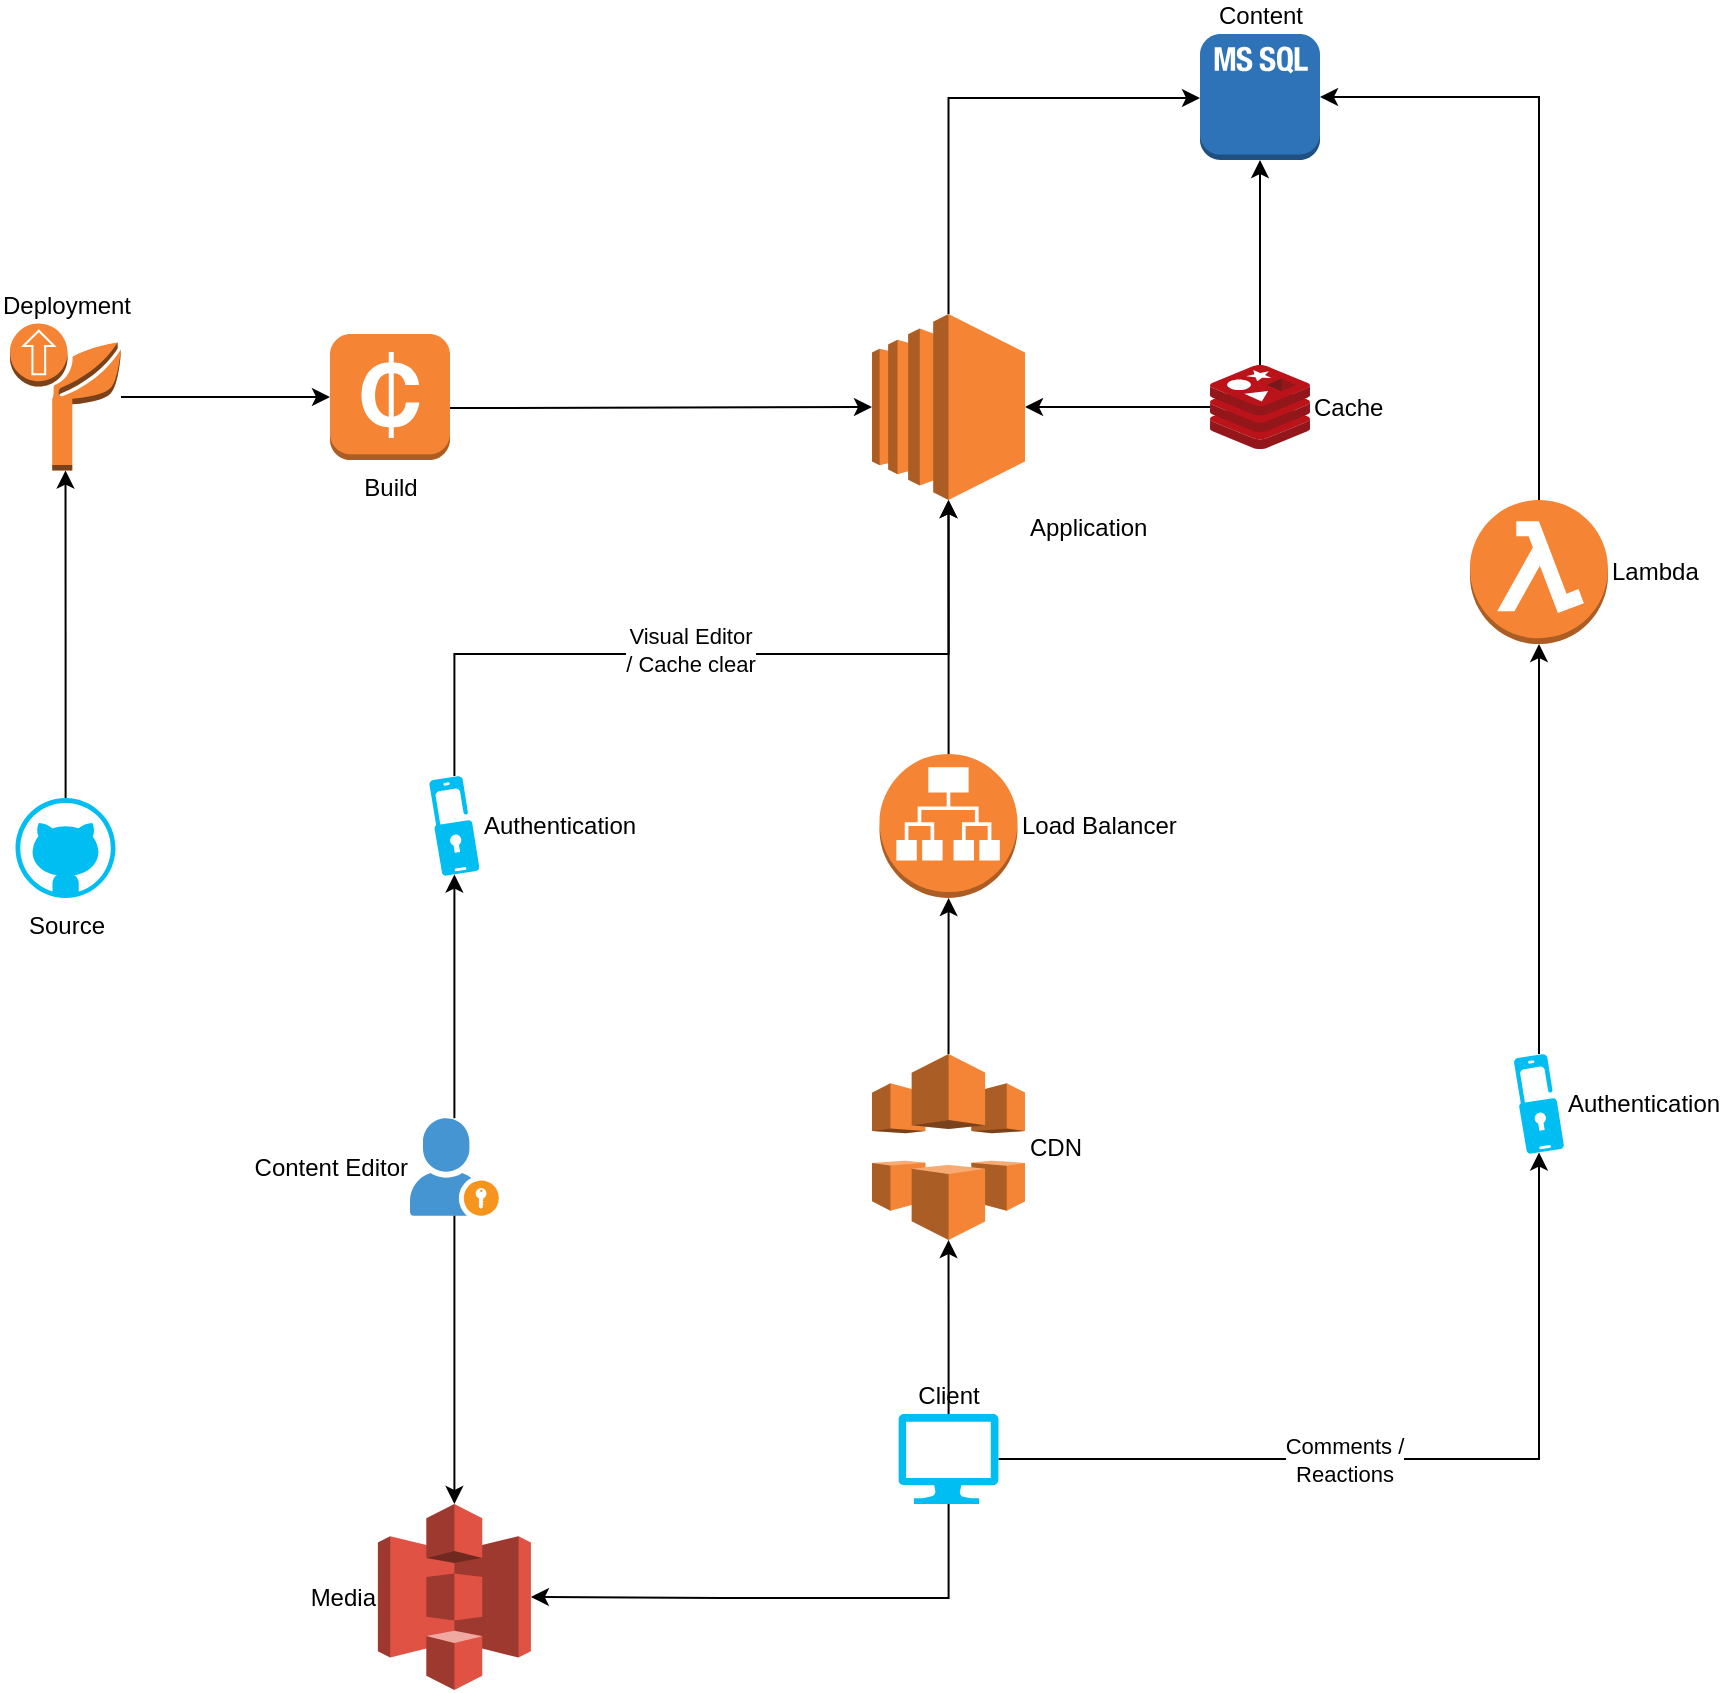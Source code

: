 <mxfile version="22.1.21" type="github">
  <diagram name="Page-1" id="aaaa8250-4180-3840-79b5-4cada1eebb92">
    <mxGraphModel dx="2924" dy="1121" grid="1" gridSize="10" guides="1" tooltips="1" connect="1" arrows="1" fold="1" page="1" pageScale="1" pageWidth="850" pageHeight="1100" background="none" math="0" shadow="0">
      <root>
        <mxCell id="0" />
        <mxCell id="1" parent="0" />
        <mxCell id="64R8TixSoIScUBKTJMOt-53" style="edgeStyle=orthogonalEdgeStyle;rounded=0;orthogonalLoop=1;jettySize=auto;html=1;" edge="1" parent="1" source="64R8TixSoIScUBKTJMOt-3" target="64R8TixSoIScUBKTJMOt-10">
          <mxGeometry relative="1" as="geometry">
            <Array as="points">
              <mxPoint x="389" y="212" />
            </Array>
          </mxGeometry>
        </mxCell>
        <mxCell id="64R8TixSoIScUBKTJMOt-61" style="edgeStyle=orthogonalEdgeStyle;rounded=0;orthogonalLoop=1;jettySize=auto;html=1;startArrow=classic;startFill=1;endArrow=none;endFill=0;" edge="1" parent="1" source="64R8TixSoIScUBKTJMOt-3" target="64R8TixSoIScUBKTJMOt-59">
          <mxGeometry relative="1" as="geometry" />
        </mxCell>
        <mxCell id="64R8TixSoIScUBKTJMOt-3" value="Application" style="outlineConnect=0;dashed=0;verticalLabelPosition=bottom;verticalAlign=top;align=left;html=1;shape=mxgraph.aws3.ec2;fillColor=#F58534;gradientColor=none;labelPosition=right;" vertex="1" parent="1">
          <mxGeometry x="351" y="320" width="76.5" height="93" as="geometry" />
        </mxCell>
        <mxCell id="64R8TixSoIScUBKTJMOt-6" value="Deployment" style="outlineConnect=0;dashed=0;verticalLabelPosition=top;verticalAlign=bottom;align=center;html=1;shape=mxgraph.aws3.deployment;fillColor=#F58534;gradientColor=none;labelPosition=center;" vertex="1" parent="1">
          <mxGeometry x="-80" y="324.75" width="55.5" height="73.5" as="geometry" />
        </mxCell>
        <mxCell id="64R8TixSoIScUBKTJMOt-7" value="Lambda" style="outlineConnect=0;dashed=0;verticalLabelPosition=middle;verticalAlign=middle;align=left;html=1;shape=mxgraph.aws3.lambda_function;fillColor=#F58534;gradientColor=none;labelPosition=right;" vertex="1" parent="1">
          <mxGeometry x="650" y="413" width="69" height="72" as="geometry" />
        </mxCell>
        <mxCell id="64R8TixSoIScUBKTJMOt-15" style="edgeStyle=orthogonalEdgeStyle;rounded=0;orthogonalLoop=1;jettySize=auto;html=1;" edge="1" parent="1" source="64R8TixSoIScUBKTJMOt-8" target="64R8TixSoIScUBKTJMOt-3">
          <mxGeometry relative="1" as="geometry" />
        </mxCell>
        <mxCell id="64R8TixSoIScUBKTJMOt-19" style="edgeStyle=orthogonalEdgeStyle;rounded=0;orthogonalLoop=1;jettySize=auto;html=1;startArrow=classic;startFill=1;endArrow=none;endFill=0;" edge="1" parent="1" source="64R8TixSoIScUBKTJMOt-8" target="64R8TixSoIScUBKTJMOt-12">
          <mxGeometry relative="1" as="geometry" />
        </mxCell>
        <mxCell id="64R8TixSoIScUBKTJMOt-8" value="Load Balancer" style="outlineConnect=0;dashed=0;verticalLabelPosition=middle;verticalAlign=middle;align=left;html=1;shape=mxgraph.aws3.application_load_balancer;fillColor=#F58534;gradientColor=none;labelPosition=right;" vertex="1" parent="1">
          <mxGeometry x="354.75" y="540" width="69" height="72" as="geometry" />
        </mxCell>
        <mxCell id="64R8TixSoIScUBKTJMOt-9" value="Build" style="outlineConnect=0;dashed=0;verticalLabelPosition=bottom;verticalAlign=top;align=center;html=1;shape=mxgraph.aws3.spot_instance;fillColor=#F58534;gradientColor=none;labelPosition=center;" vertex="1" parent="1">
          <mxGeometry x="80" y="330" width="60" height="63" as="geometry" />
        </mxCell>
        <mxCell id="64R8TixSoIScUBKTJMOt-10" value="Content" style="outlineConnect=0;dashed=0;verticalLabelPosition=top;verticalAlign=bottom;align=center;html=1;shape=mxgraph.aws3.ms_sql_instance_2;fillColor=#2E73B8;gradientColor=none;labelPosition=center;" vertex="1" parent="1">
          <mxGeometry x="515" y="180" width="60" height="63" as="geometry" />
        </mxCell>
        <mxCell id="64R8TixSoIScUBKTJMOt-12" value="CDN" style="outlineConnect=0;dashed=0;verticalLabelPosition=middle;verticalAlign=middle;align=left;html=1;shape=mxgraph.aws3.cloudfront;fillColor=#F58536;gradientColor=none;labelPosition=right;" vertex="1" parent="1">
          <mxGeometry x="351" y="690" width="76.5" height="93" as="geometry" />
        </mxCell>
        <mxCell id="64R8TixSoIScUBKTJMOt-13" value="Media" style="outlineConnect=0;dashed=0;verticalLabelPosition=middle;verticalAlign=middle;align=right;html=1;shape=mxgraph.aws3.s3;fillColor=#E05243;gradientColor=none;labelPosition=left;" vertex="1" parent="1">
          <mxGeometry x="103.95" y="915" width="76.5" height="93" as="geometry" />
        </mxCell>
        <mxCell id="64R8TixSoIScUBKTJMOt-16" style="edgeStyle=orthogonalEdgeStyle;rounded=0;orthogonalLoop=1;jettySize=auto;html=1;entryX=0;entryY=0.5;entryDx=0;entryDy=0;entryPerimeter=0;" edge="1" parent="1" source="64R8TixSoIScUBKTJMOt-9" target="64R8TixSoIScUBKTJMOt-3">
          <mxGeometry relative="1" as="geometry">
            <Array as="points">
              <mxPoint x="150" y="367" />
              <mxPoint x="266" y="367" />
            </Array>
          </mxGeometry>
        </mxCell>
        <mxCell id="64R8TixSoIScUBKTJMOt-18" style="edgeStyle=orthogonalEdgeStyle;rounded=0;orthogonalLoop=1;jettySize=auto;html=1;entryX=0;entryY=0.5;entryDx=0;entryDy=0;entryPerimeter=0;" edge="1" parent="1" source="64R8TixSoIScUBKTJMOt-6" target="64R8TixSoIScUBKTJMOt-9">
          <mxGeometry relative="1" as="geometry" />
        </mxCell>
        <mxCell id="64R8TixSoIScUBKTJMOt-33" style="edgeStyle=orthogonalEdgeStyle;rounded=0;orthogonalLoop=1;jettySize=auto;html=1;" edge="1" parent="1" source="64R8TixSoIScUBKTJMOt-21" target="64R8TixSoIScUBKTJMOt-6">
          <mxGeometry relative="1" as="geometry" />
        </mxCell>
        <mxCell id="64R8TixSoIScUBKTJMOt-21" value="Source" style="verticalLabelPosition=bottom;html=1;verticalAlign=top;align=center;strokeColor=none;fillColor=#00BEF2;shape=mxgraph.azure.github_code;pointerEvents=1;" vertex="1" parent="1">
          <mxGeometry x="-77.25" y="562" width="50" height="50" as="geometry" />
        </mxCell>
        <mxCell id="64R8TixSoIScUBKTJMOt-23" value="Authentication" style="verticalLabelPosition=middle;html=1;verticalAlign=middle;align=left;strokeColor=none;fillColor=#00BEF2;shape=mxgraph.azure.multi_factor_authentication;pointerEvents=1;labelPosition=right;" vertex="1" parent="1">
          <mxGeometry x="129.7" y="551" width="25" height="50" as="geometry" />
        </mxCell>
        <mxCell id="64R8TixSoIScUBKTJMOt-28" style="edgeStyle=orthogonalEdgeStyle;rounded=0;orthogonalLoop=1;jettySize=auto;html=1;" edge="1" parent="1" source="64R8TixSoIScUBKTJMOt-27" target="64R8TixSoIScUBKTJMOt-12">
          <mxGeometry relative="1" as="geometry" />
        </mxCell>
        <mxCell id="64R8TixSoIScUBKTJMOt-44" value="Comments /&lt;br&gt;Reactions" style="edgeStyle=orthogonalEdgeStyle;rounded=0;orthogonalLoop=1;jettySize=auto;html=1;entryX=0.5;entryY=0.985;entryDx=0;entryDy=0;entryPerimeter=0;" edge="1" parent="1" source="64R8TixSoIScUBKTJMOt-27" target="64R8TixSoIScUBKTJMOt-57">
          <mxGeometry x="-0.186" relative="1" as="geometry">
            <mxPoint as="offset" />
          </mxGeometry>
        </mxCell>
        <mxCell id="64R8TixSoIScUBKTJMOt-27" value="Client" style="verticalLabelPosition=top;html=1;verticalAlign=bottom;align=center;strokeColor=none;fillColor=#00BEF2;shape=mxgraph.azure.computer;pointerEvents=1;labelPosition=center;" vertex="1" parent="1">
          <mxGeometry x="364.25" y="870" width="50" height="45" as="geometry" />
        </mxCell>
        <mxCell id="64R8TixSoIScUBKTJMOt-34" value="Content Editor" style="shadow=0;dashed=0;html=1;strokeColor=none;fillColor=#4495D1;labelPosition=left;verticalLabelPosition=middle;verticalAlign=middle;align=right;outlineConnect=0;shape=mxgraph.veeam.portal_admin;" vertex="1" parent="1">
          <mxGeometry x="120" y="722.1" width="44.4" height="48.8" as="geometry" />
        </mxCell>
        <mxCell id="64R8TixSoIScUBKTJMOt-38" style="edgeStyle=orthogonalEdgeStyle;rounded=0;orthogonalLoop=1;jettySize=auto;html=1;entryX=0.5;entryY=1;entryDx=0;entryDy=0;entryPerimeter=0;" edge="1" parent="1" source="64R8TixSoIScUBKTJMOt-23" target="64R8TixSoIScUBKTJMOt-3">
          <mxGeometry relative="1" as="geometry">
            <Array as="points">
              <mxPoint x="142" y="490" />
              <mxPoint x="389" y="490" />
            </Array>
          </mxGeometry>
        </mxCell>
        <mxCell id="64R8TixSoIScUBKTJMOt-56" value="Visual Editor&lt;br&gt;/ Cache clear" style="edgeLabel;html=1;align=center;verticalAlign=middle;resizable=0;points=[];" vertex="1" connectable="0" parent="64R8TixSoIScUBKTJMOt-38">
          <mxGeometry x="-0.071" y="2" relative="1" as="geometry">
            <mxPoint as="offset" />
          </mxGeometry>
        </mxCell>
        <mxCell id="64R8TixSoIScUBKTJMOt-41" style="edgeStyle=orthogonalEdgeStyle;rounded=0;orthogonalLoop=1;jettySize=auto;html=1;entryX=0.5;entryY=0.985;entryDx=0;entryDy=0;entryPerimeter=0;" edge="1" parent="1" source="64R8TixSoIScUBKTJMOt-34" target="64R8TixSoIScUBKTJMOt-23">
          <mxGeometry relative="1" as="geometry" />
        </mxCell>
        <mxCell id="64R8TixSoIScUBKTJMOt-54" style="edgeStyle=orthogonalEdgeStyle;rounded=0;orthogonalLoop=1;jettySize=auto;html=1;entryX=1;entryY=0.5;entryDx=0;entryDy=0;entryPerimeter=0;" edge="1" parent="1" source="64R8TixSoIScUBKTJMOt-27" target="64R8TixSoIScUBKTJMOt-13">
          <mxGeometry relative="1" as="geometry">
            <Array as="points">
              <mxPoint x="389" y="962" />
              <mxPoint x="275" y="962" />
            </Array>
          </mxGeometry>
        </mxCell>
        <mxCell id="64R8TixSoIScUBKTJMOt-55" style="edgeStyle=orthogonalEdgeStyle;rounded=0;orthogonalLoop=1;jettySize=auto;html=1;entryX=0.5;entryY=0;entryDx=0;entryDy=0;entryPerimeter=0;" edge="1" parent="1" source="64R8TixSoIScUBKTJMOt-34" target="64R8TixSoIScUBKTJMOt-13">
          <mxGeometry relative="1" as="geometry" />
        </mxCell>
        <mxCell id="64R8TixSoIScUBKTJMOt-57" value="Authentication" style="verticalLabelPosition=middle;html=1;verticalAlign=middle;align=left;strokeColor=none;fillColor=#00BEF2;shape=mxgraph.azure.multi_factor_authentication;pointerEvents=1;labelPosition=right;" vertex="1" parent="1">
          <mxGeometry x="672" y="690" width="25" height="50" as="geometry" />
        </mxCell>
        <mxCell id="64R8TixSoIScUBKTJMOt-58" style="edgeStyle=orthogonalEdgeStyle;rounded=0;orthogonalLoop=1;jettySize=auto;html=1;entryX=0.5;entryY=1;entryDx=0;entryDy=0;entryPerimeter=0;" edge="1" parent="1" source="64R8TixSoIScUBKTJMOt-57" target="64R8TixSoIScUBKTJMOt-7">
          <mxGeometry relative="1" as="geometry" />
        </mxCell>
        <mxCell id="64R8TixSoIScUBKTJMOt-59" value="Cache" style="image;sketch=0;aspect=fixed;html=1;points=[];align=left;fontSize=12;image=img/lib/mscae/Cache_Redis_Product.svg;labelPosition=right;verticalLabelPosition=middle;verticalAlign=middle;" vertex="1" parent="1">
          <mxGeometry x="520" y="345.5" width="50" height="42" as="geometry" />
        </mxCell>
        <mxCell id="64R8TixSoIScUBKTJMOt-63" style="edgeStyle=orthogonalEdgeStyle;rounded=0;orthogonalLoop=1;jettySize=auto;html=1;entryX=0.5;entryY=1;entryDx=0;entryDy=0;entryPerimeter=0;" edge="1" parent="1" source="64R8TixSoIScUBKTJMOt-59" target="64R8TixSoIScUBKTJMOt-10">
          <mxGeometry relative="1" as="geometry" />
        </mxCell>
        <mxCell id="64R8TixSoIScUBKTJMOt-64" style="edgeStyle=orthogonalEdgeStyle;rounded=0;orthogonalLoop=1;jettySize=auto;html=1;entryX=1;entryY=0.5;entryDx=0;entryDy=0;entryPerimeter=0;" edge="1" parent="1" source="64R8TixSoIScUBKTJMOt-7" target="64R8TixSoIScUBKTJMOt-10">
          <mxGeometry relative="1" as="geometry">
            <Array as="points">
              <mxPoint x="685" y="212" />
            </Array>
          </mxGeometry>
        </mxCell>
      </root>
    </mxGraphModel>
  </diagram>
</mxfile>
